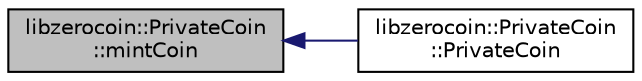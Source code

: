 digraph "libzerocoin::PrivateCoin::mintCoin"
{
  edge [fontname="Helvetica",fontsize="10",labelfontname="Helvetica",labelfontsize="10"];
  node [fontname="Helvetica",fontsize="10",shape=record];
  rankdir="LR";
  Node27 [label="libzerocoin::PrivateCoin\l::mintCoin",height=0.2,width=0.4,color="black", fillcolor="grey75", style="filled", fontcolor="black"];
  Node27 -> Node28 [dir="back",color="midnightblue",fontsize="10",style="solid",fontname="Helvetica"];
  Node28 [label="libzerocoin::PrivateCoin\l::PrivateCoin",height=0.2,width=0.4,color="black", fillcolor="white", style="filled",URL="$classlibzerocoin_1_1_private_coin.html#a62fe12639a5a9e520f7bcc15722a1520"];
}
